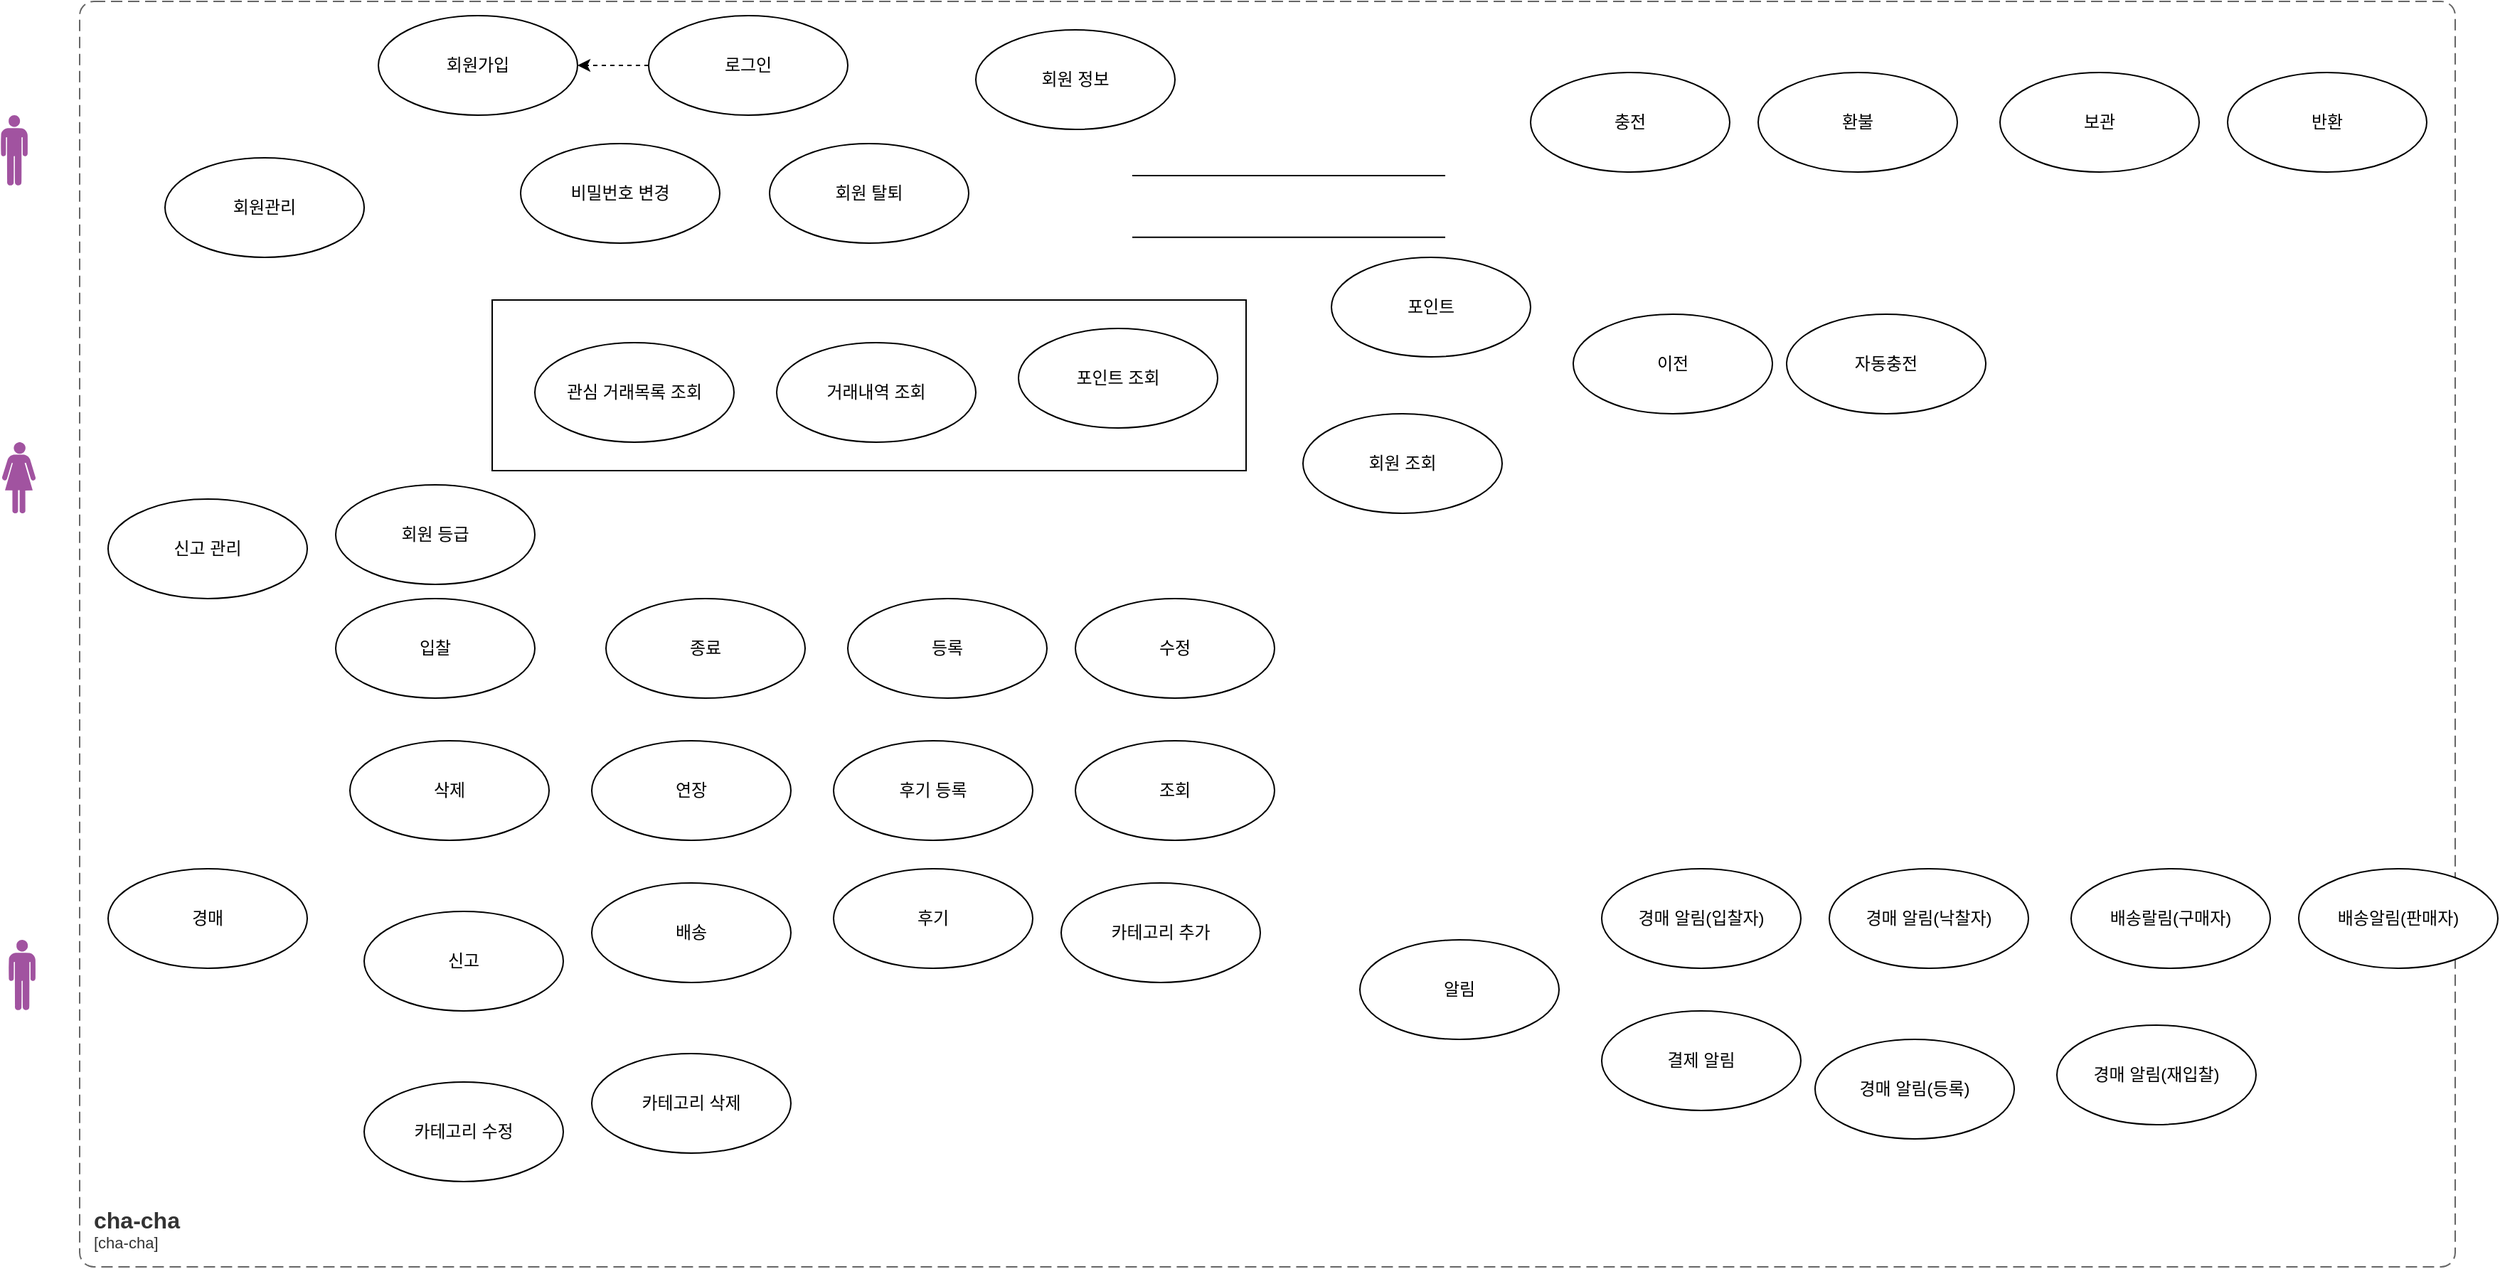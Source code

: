 <mxfile version="28.1.1">
  <diagram name="페이지-1" id="TVMJkiW0Y8QjuM5mLsdb">
    <mxGraphModel dx="5037" dy="878" grid="1" gridSize="10" guides="1" tooltips="1" connect="1" arrows="1" fold="1" page="1" pageScale="1" pageWidth="3300" pageHeight="4681" math="0" shadow="0">
      <root>
        <mxCell id="0" />
        <mxCell id="1" parent="0" />
        <mxCell id="cjbke2DT29-wxMXxLu5P-67" value="" style="rounded=0;whiteSpace=wrap;html=1;" vertex="1" parent="1">
          <mxGeometry x="300" y="220" width="530" height="120" as="geometry" />
        </mxCell>
        <object placeholders="1" c4Name="cha-cha" c4Type="SystemScopeBoundary" c4Application="cha-cha" label="&lt;font style=&quot;font-size: 16px&quot;&gt;&lt;b&gt;&lt;div style=&quot;text-align: left&quot;&gt;%c4Name%&lt;/div&gt;&lt;/b&gt;&lt;/font&gt;&lt;div style=&quot;text-align: left&quot;&gt;[%c4Application%]&lt;/div&gt;" id="_aDYQmP28ujLDMtE8fuJ-1">
          <mxCell style="rounded=1;fontSize=11;whiteSpace=wrap;html=1;dashed=1;arcSize=20;fillColor=none;strokeColor=#666666;fontColor=#333333;labelBackgroundColor=none;align=left;verticalAlign=bottom;labelBorderColor=none;spacingTop=0;spacing=10;dashPattern=8 4;metaEdit=1;rotatable=0;perimeter=rectanglePerimeter;noLabel=0;labelPadding=0;allowArrows=0;connectable=0;expand=0;recursiveResize=0;editable=1;pointerEvents=0;absoluteArcSize=1;points=[[0.25,0,0],[0.5,0,0],[0.75,0,0],[1,0.25,0],[1,0.5,0],[1,0.75,0],[0.75,1,0],[0.5,1,0],[0.25,1,0],[0,0.75,0],[0,0.5,0],[0,0.25,0]];" parent="1" vertex="1">
            <mxGeometry x="10" y="10" width="1670" height="890" as="geometry" />
          </mxCell>
        </object>
        <mxCell id="cjbke2DT29-wxMXxLu5P-3" value="회원가입" style="ellipse;whiteSpace=wrap;html=1;" vertex="1" parent="1">
          <mxGeometry x="220" y="20" width="140" height="70" as="geometry" />
        </mxCell>
        <mxCell id="cjbke2DT29-wxMXxLu5P-9" value="" style="verticalLabelPosition=bottom;sketch=0;html=1;fillColor=#A153A0;verticalAlign=top;align=center;pointerEvents=1;shape=mxgraph.cisco_safe.design.actor_2;" vertex="1" parent="1">
          <mxGeometry x="-40" y="670" width="19" height="50" as="geometry" />
        </mxCell>
        <mxCell id="cjbke2DT29-wxMXxLu5P-10" value="" style="verticalLabelPosition=bottom;sketch=0;html=1;fillColor=#A153A0;verticalAlign=top;align=center;pointerEvents=1;shape=mxgraph.cisco_safe.design.actor_2;" vertex="1" parent="1">
          <mxGeometry x="-45.5" y="90" width="19" height="50" as="geometry" />
        </mxCell>
        <mxCell id="cjbke2DT29-wxMXxLu5P-11" value="" style="verticalLabelPosition=bottom;sketch=0;html=1;fillColor=#A153A0;verticalAlign=top;align=center;pointerEvents=1;shape=mxgraph.cisco_safe.design.actor_1;" vertex="1" parent="1">
          <mxGeometry x="-44.5" y="320" width="23.5" height="50" as="geometry" />
        </mxCell>
        <mxCell id="cjbke2DT29-wxMXxLu5P-12" value="포인트 조회" style="ellipse;whiteSpace=wrap;html=1;" vertex="1" parent="1">
          <mxGeometry x="670" y="240" width="140" height="70" as="geometry" />
        </mxCell>
        <mxCell id="cjbke2DT29-wxMXxLu5P-13" value="회원 탈퇴" style="ellipse;whiteSpace=wrap;html=1;" vertex="1" parent="1">
          <mxGeometry x="495" y="110" width="140" height="70" as="geometry" />
        </mxCell>
        <mxCell id="cjbke2DT29-wxMXxLu5P-14" value="회원 정보" style="ellipse;whiteSpace=wrap;html=1;" vertex="1" parent="1">
          <mxGeometry x="640" y="30" width="140" height="70" as="geometry" />
        </mxCell>
        <mxCell id="cjbke2DT29-wxMXxLu5P-60" value="" style="edgeStyle=orthogonalEdgeStyle;rounded=0;orthogonalLoop=1;jettySize=auto;html=1;dashed=1;" edge="1" parent="1" source="cjbke2DT29-wxMXxLu5P-15" target="cjbke2DT29-wxMXxLu5P-3">
          <mxGeometry relative="1" as="geometry" />
        </mxCell>
        <mxCell id="cjbke2DT29-wxMXxLu5P-15" value="로그인" style="ellipse;whiteSpace=wrap;html=1;" vertex="1" parent="1">
          <mxGeometry x="410" y="20" width="140" height="70" as="geometry" />
        </mxCell>
        <mxCell id="cjbke2DT29-wxMXxLu5P-16" value="비밀번호 변경" style="ellipse;whiteSpace=wrap;html=1;" vertex="1" parent="1">
          <mxGeometry x="320" y="110" width="140" height="70" as="geometry" />
        </mxCell>
        <mxCell id="cjbke2DT29-wxMXxLu5P-17" value="회원 조회" style="ellipse;whiteSpace=wrap;html=1;" vertex="1" parent="1">
          <mxGeometry x="870" y="300" width="140" height="70" as="geometry" />
        </mxCell>
        <mxCell id="cjbke2DT29-wxMXxLu5P-20" value="신고 관리" style="ellipse;whiteSpace=wrap;html=1;" vertex="1" parent="1">
          <mxGeometry x="30" y="360" width="140" height="70" as="geometry" />
        </mxCell>
        <mxCell id="cjbke2DT29-wxMXxLu5P-24" value="회원 등급" style="ellipse;whiteSpace=wrap;html=1;" vertex="1" parent="1">
          <mxGeometry x="190" y="350" width="140" height="70" as="geometry" />
        </mxCell>
        <mxCell id="cjbke2DT29-wxMXxLu5P-25" value="거래내역 조회" style="ellipse;whiteSpace=wrap;html=1;" vertex="1" parent="1">
          <mxGeometry x="500" y="250" width="140" height="70" as="geometry" />
        </mxCell>
        <mxCell id="cjbke2DT29-wxMXxLu5P-26" value="관심 거래목록 조회" style="ellipse;whiteSpace=wrap;html=1;" vertex="1" parent="1">
          <mxGeometry x="330" y="250" width="140" height="70" as="geometry" />
        </mxCell>
        <mxCell id="cjbke2DT29-wxMXxLu5P-27" value="종료" style="ellipse;whiteSpace=wrap;html=1;" vertex="1" parent="1">
          <mxGeometry x="380" y="430" width="140" height="70" as="geometry" />
        </mxCell>
        <mxCell id="cjbke2DT29-wxMXxLu5P-28" value="입찰" style="ellipse;whiteSpace=wrap;html=1;" vertex="1" parent="1">
          <mxGeometry x="190" y="430" width="140" height="70" as="geometry" />
        </mxCell>
        <mxCell id="cjbke2DT29-wxMXxLu5P-29" value="카테고리 삭제" style="ellipse;whiteSpace=wrap;html=1;" vertex="1" parent="1">
          <mxGeometry x="370" y="750" width="140" height="70" as="geometry" />
        </mxCell>
        <mxCell id="cjbke2DT29-wxMXxLu5P-30" value="카테고리 수정" style="ellipse;whiteSpace=wrap;html=1;" vertex="1" parent="1">
          <mxGeometry x="210" y="770" width="140" height="70" as="geometry" />
        </mxCell>
        <mxCell id="cjbke2DT29-wxMXxLu5P-31" value="카테고리 추가" style="ellipse;whiteSpace=wrap;html=1;" vertex="1" parent="1">
          <mxGeometry x="700" y="630" width="140" height="70" as="geometry" />
        </mxCell>
        <mxCell id="cjbke2DT29-wxMXxLu5P-32" value="후기" style="ellipse;whiteSpace=wrap;html=1;" vertex="1" parent="1">
          <mxGeometry x="540" y="620" width="140" height="70" as="geometry" />
        </mxCell>
        <mxCell id="cjbke2DT29-wxMXxLu5P-33" value="배송" style="ellipse;whiteSpace=wrap;html=1;" vertex="1" parent="1">
          <mxGeometry x="370" y="630" width="140" height="70" as="geometry" />
        </mxCell>
        <mxCell id="cjbke2DT29-wxMXxLu5P-34" value="신고" style="ellipse;whiteSpace=wrap;html=1;" vertex="1" parent="1">
          <mxGeometry x="210" y="650" width="140" height="70" as="geometry" />
        </mxCell>
        <mxCell id="cjbke2DT29-wxMXxLu5P-35" value="조회" style="ellipse;whiteSpace=wrap;html=1;" vertex="1" parent="1">
          <mxGeometry x="710" y="530" width="140" height="70" as="geometry" />
        </mxCell>
        <mxCell id="cjbke2DT29-wxMXxLu5P-36" value="연장" style="ellipse;whiteSpace=wrap;html=1;" vertex="1" parent="1">
          <mxGeometry x="370" y="530" width="140" height="70" as="geometry" />
        </mxCell>
        <mxCell id="cjbke2DT29-wxMXxLu5P-37" value="후기 등록" style="ellipse;whiteSpace=wrap;html=1;" vertex="1" parent="1">
          <mxGeometry x="540" y="530" width="140" height="70" as="geometry" />
        </mxCell>
        <mxCell id="cjbke2DT29-wxMXxLu5P-38" value="수정" style="ellipse;whiteSpace=wrap;html=1;" vertex="1" parent="1">
          <mxGeometry x="710" y="430" width="140" height="70" as="geometry" />
        </mxCell>
        <mxCell id="cjbke2DT29-wxMXxLu5P-39" value="삭제" style="ellipse;whiteSpace=wrap;html=1;" vertex="1" parent="1">
          <mxGeometry x="200" y="530" width="140" height="70" as="geometry" />
        </mxCell>
        <mxCell id="cjbke2DT29-wxMXxLu5P-40" value="등록" style="ellipse;whiteSpace=wrap;html=1;" vertex="1" parent="1">
          <mxGeometry x="550" y="430" width="140" height="70" as="geometry" />
        </mxCell>
        <mxCell id="cjbke2DT29-wxMXxLu5P-43" value="회원관리" style="ellipse;whiteSpace=wrap;html=1;" vertex="1" parent="1">
          <mxGeometry x="70" y="120" width="140" height="70" as="geometry" />
        </mxCell>
        <mxCell id="cjbke2DT29-wxMXxLu5P-44" value="경매" style="ellipse;whiteSpace=wrap;html=1;" vertex="1" parent="1">
          <mxGeometry x="30" y="620" width="140" height="70" as="geometry" />
        </mxCell>
        <mxCell id="cjbke2DT29-wxMXxLu5P-45" value="충전" style="ellipse;whiteSpace=wrap;html=1;" vertex="1" parent="1">
          <mxGeometry x="1030" y="60" width="140" height="70" as="geometry" />
        </mxCell>
        <mxCell id="cjbke2DT29-wxMXxLu5P-46" value="환불" style="ellipse;whiteSpace=wrap;html=1;" vertex="1" parent="1">
          <mxGeometry x="1190" y="60" width="140" height="70" as="geometry" />
        </mxCell>
        <mxCell id="cjbke2DT29-wxMXxLu5P-47" value="반환" style="ellipse;whiteSpace=wrap;html=1;" vertex="1" parent="1">
          <mxGeometry x="1520" y="60" width="140" height="70" as="geometry" />
        </mxCell>
        <mxCell id="cjbke2DT29-wxMXxLu5P-48" value="자동충전" style="ellipse;whiteSpace=wrap;html=1;" vertex="1" parent="1">
          <mxGeometry x="1210" y="230" width="140" height="70" as="geometry" />
        </mxCell>
        <mxCell id="cjbke2DT29-wxMXxLu5P-49" value="이전" style="ellipse;whiteSpace=wrap;html=1;" vertex="1" parent="1">
          <mxGeometry x="1060" y="230" width="140" height="70" as="geometry" />
        </mxCell>
        <mxCell id="cjbke2DT29-wxMXxLu5P-50" value="보관" style="ellipse;whiteSpace=wrap;html=1;" vertex="1" parent="1">
          <mxGeometry x="1360" y="60" width="140" height="70" as="geometry" />
        </mxCell>
        <mxCell id="cjbke2DT29-wxMXxLu5P-51" value="경매 알림(입찰자)" style="ellipse;whiteSpace=wrap;html=1;" vertex="1" parent="1">
          <mxGeometry x="1080" y="620" width="140" height="70" as="geometry" />
        </mxCell>
        <mxCell id="cjbke2DT29-wxMXxLu5P-52" value="경매 알림(낙찰자)" style="ellipse;whiteSpace=wrap;html=1;" vertex="1" parent="1">
          <mxGeometry x="1240" y="620" width="140" height="70" as="geometry" />
        </mxCell>
        <mxCell id="cjbke2DT29-wxMXxLu5P-53" value="배송랄림(구매자)" style="ellipse;whiteSpace=wrap;html=1;" vertex="1" parent="1">
          <mxGeometry x="1410" y="620" width="140" height="70" as="geometry" />
        </mxCell>
        <mxCell id="cjbke2DT29-wxMXxLu5P-54" value="배송알림(판매자)" style="ellipse;whiteSpace=wrap;html=1;" vertex="1" parent="1">
          <mxGeometry x="1570" y="620" width="140" height="70" as="geometry" />
        </mxCell>
        <mxCell id="cjbke2DT29-wxMXxLu5P-55" value="결제 알림" style="ellipse;whiteSpace=wrap;html=1;" vertex="1" parent="1">
          <mxGeometry x="1080" y="720" width="140" height="70" as="geometry" />
        </mxCell>
        <mxCell id="cjbke2DT29-wxMXxLu5P-56" value="경매 알림(등록)" style="ellipse;whiteSpace=wrap;html=1;" vertex="1" parent="1">
          <mxGeometry x="1230" y="740" width="140" height="70" as="geometry" />
        </mxCell>
        <mxCell id="cjbke2DT29-wxMXxLu5P-57" value="경매 알림(재입찰)" style="ellipse;whiteSpace=wrap;html=1;" vertex="1" parent="1">
          <mxGeometry x="1400" y="730" width="140" height="70" as="geometry" />
        </mxCell>
        <mxCell id="cjbke2DT29-wxMXxLu5P-58" value="알림" style="ellipse;whiteSpace=wrap;html=1;" vertex="1" parent="1">
          <mxGeometry x="910" y="670" width="140" height="70" as="geometry" />
        </mxCell>
        <mxCell id="cjbke2DT29-wxMXxLu5P-59" value="포인트" style="ellipse;whiteSpace=wrap;html=1;" vertex="1" parent="1">
          <mxGeometry x="890" y="190" width="140" height="70" as="geometry" />
        </mxCell>
        <mxCell id="cjbke2DT29-wxMXxLu5P-68" value="" style="shape=link;html=1;rounded=0;width=43.333;" edge="1" parent="1">
          <mxGeometry width="100" relative="1" as="geometry">
            <mxPoint x="750" y="154.17" as="sourcePoint" />
            <mxPoint x="970" y="154.17" as="targetPoint" />
          </mxGeometry>
        </mxCell>
      </root>
    </mxGraphModel>
  </diagram>
</mxfile>
